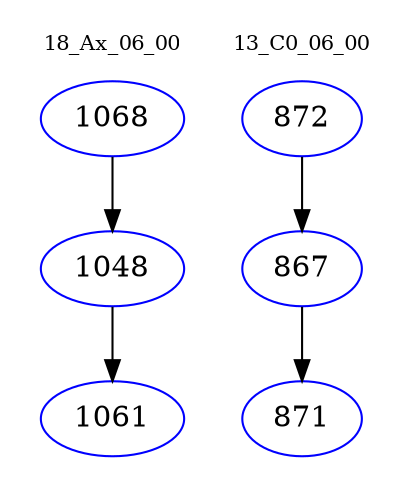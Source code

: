 digraph{
subgraph cluster_0 {
color = white
label = "18_Ax_06_00";
fontsize=10;
T0_1068 [label="1068", color="blue"]
T0_1068 -> T0_1048 [color="black"]
T0_1048 [label="1048", color="blue"]
T0_1048 -> T0_1061 [color="black"]
T0_1061 [label="1061", color="blue"]
}
subgraph cluster_1 {
color = white
label = "13_C0_06_00";
fontsize=10;
T1_872 [label="872", color="blue"]
T1_872 -> T1_867 [color="black"]
T1_867 [label="867", color="blue"]
T1_867 -> T1_871 [color="black"]
T1_871 [label="871", color="blue"]
}
}
